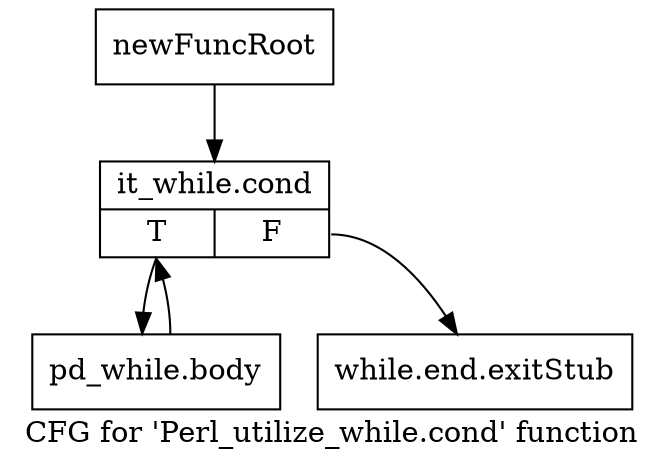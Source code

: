 digraph "CFG for 'Perl_utilize_while.cond' function" {
	label="CFG for 'Perl_utilize_while.cond' function";

	Node0x4c32110 [shape=record,label="{newFuncRoot}"];
	Node0x4c32110 -> Node0x4c32580;
	Node0x4c32530 [shape=record,label="{while.end.exitStub}"];
	Node0x4c32580 [shape=record,label="{it_while.cond|{<s0>T|<s1>F}}"];
	Node0x4c32580:s0 -> Node0x4c325d0;
	Node0x4c32580:s1 -> Node0x4c32530;
	Node0x4c325d0 [shape=record,label="{pd_while.body}"];
	Node0x4c325d0 -> Node0x4c32580;
}
